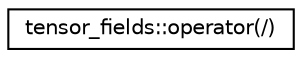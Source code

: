 digraph "Graphical Class Hierarchy"
{
 // LATEX_PDF_SIZE
  edge [fontname="Helvetica",fontsize="10",labelfontname="Helvetica",labelfontsize="10"];
  node [fontname="Helvetica",fontsize="10",shape=record];
  rankdir="LR";
  Node0 [label="tensor_fields::operator(/)",height=0.2,width=0.4,color="black", fillcolor="white", style="filled",URL="$interfacetensor__fields_1_1operator_07_2_08.html",tooltip=" "];
}
